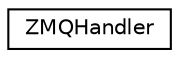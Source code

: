 digraph "Graphical Class Hierarchy"
{
  edge [fontname="Helvetica",fontsize="10",labelfontname="Helvetica",labelfontsize="10"];
  node [fontname="Helvetica",fontsize="10",shape=record];
  rankdir="LR";
  Node1 [label="ZMQHandler",height=0.2,width=0.4,color="black", fillcolor="white", style="filled",URL="$class_z_m_q_handler.html"];
}
